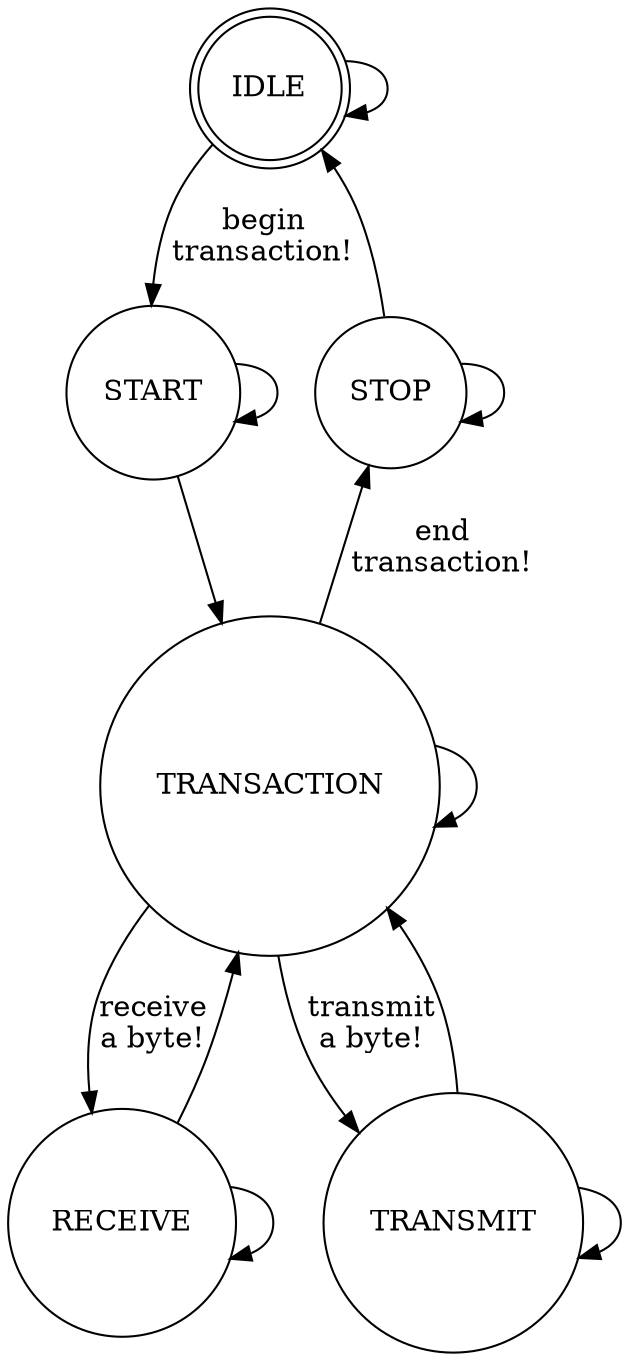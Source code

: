 digraph {
    node [shape = circle]
    IDLE [shape = doublecircle]

    IDLE -> IDLE
    IDLE -> START [ label = "begin\ntransaction!" ]
    START -> TRANSACTION
    START -> START
    TRANSACTION -> RECEIVE [ label = "receive\na byte!" ]
    TRANSACTION -> TRANSMIT [ label = "transmit\na byte!" ]
    RECEIVE -> RECEIVE
    RECEIVE -> TRANSACTION
    TRANSMIT -> TRANSMIT
    TRANSMIT -> TRANSACTION
    TRANSACTION -> STOP [ label = "end\ntransaction!" ]
    TRANSACTION -> TRANSACTION
    STOP -> IDLE
    STOP -> STOP
    { rank=same; RECEIVE, TRANSMIT }
    { rank=same; START, STOP }
}